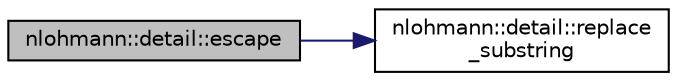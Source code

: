 digraph "nlohmann::detail::escape"
{
 // LATEX_PDF_SIZE
  edge [fontname="Helvetica",fontsize="10",labelfontname="Helvetica",labelfontsize="10"];
  node [fontname="Helvetica",fontsize="10",shape=record];
  rankdir="LR";
  Node1 [label="nlohmann::detail::escape",height=0.2,width=0.4,color="black", fillcolor="grey75", style="filled", fontcolor="black",tooltip="string escaping as described in RFC 6901 (Sect. 4)"];
  Node1 -> Node2 [color="midnightblue",fontsize="10",style="solid",fontname="Helvetica"];
  Node2 [label="nlohmann::detail::replace\l_substring",height=0.2,width=0.4,color="black", fillcolor="white", style="filled",URL="$namespacenlohmann_1_1detail.html#a8d9ddce5bf139f92a61e44827cb6842f",tooltip="replace all occurrences of a substring by another string"];
}
